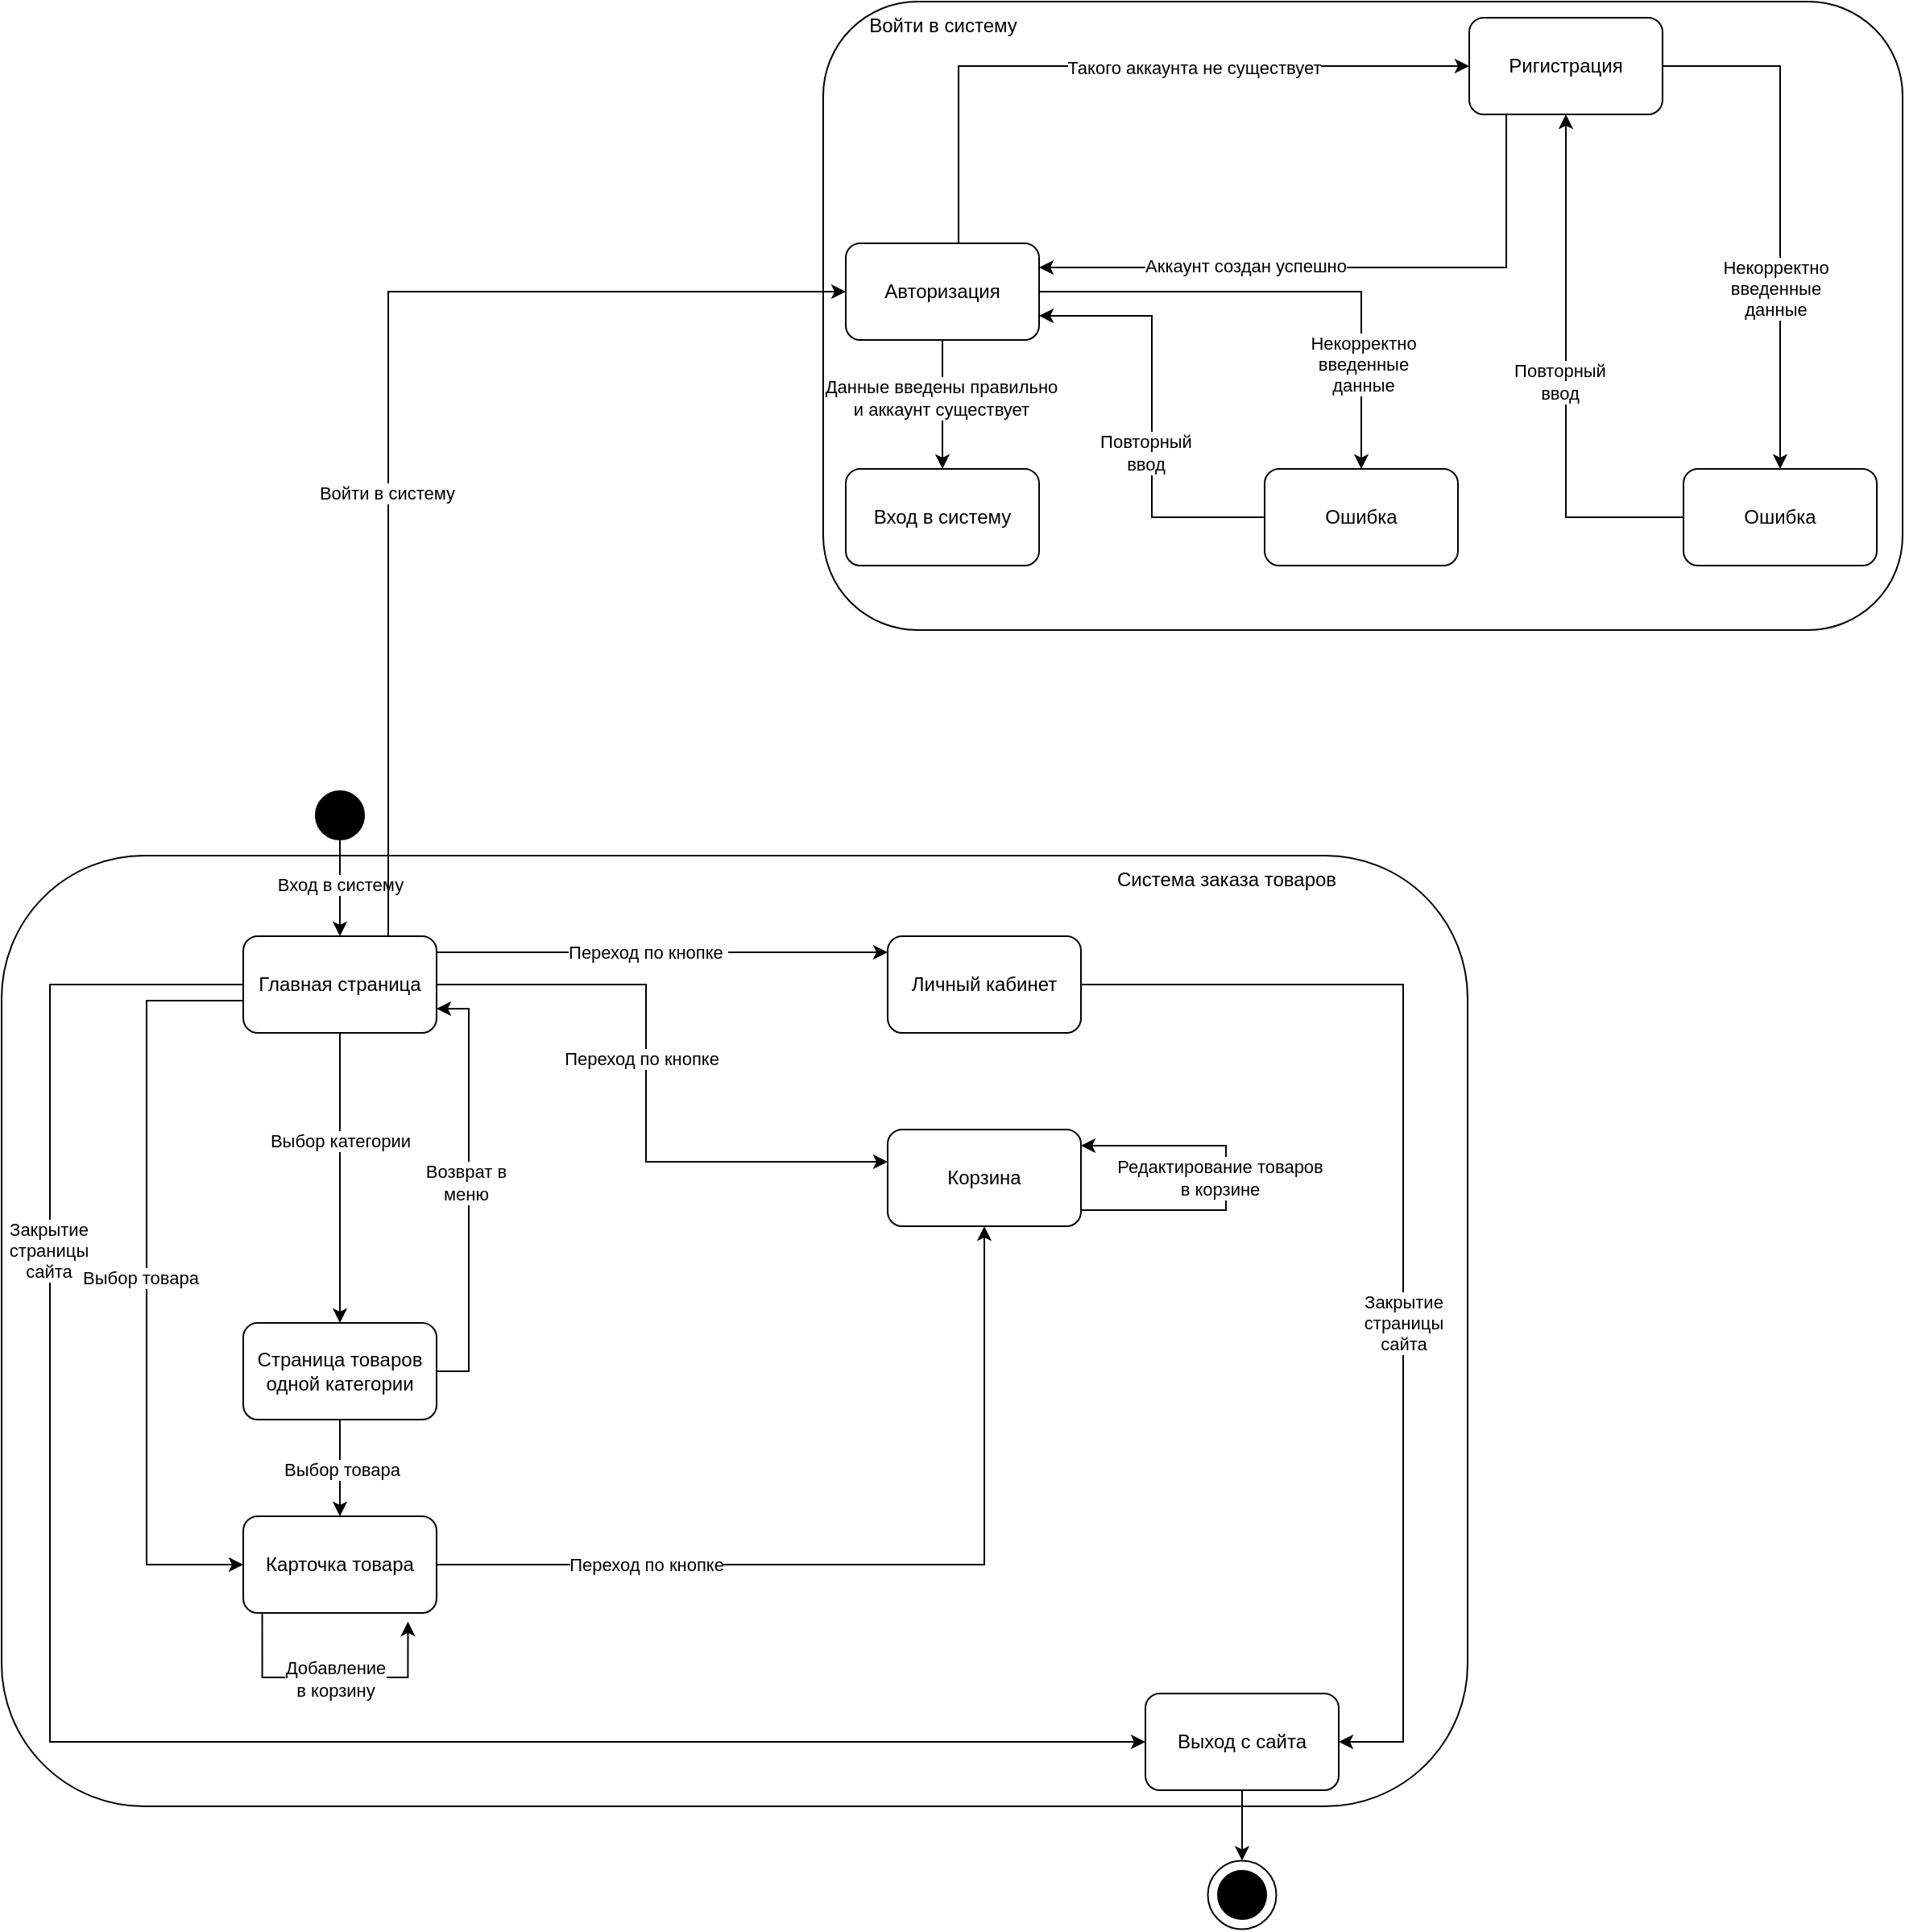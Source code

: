 <mxfile version="23.1.7" type="device">
  <diagram name="Страница — 1" id="7Fo4Xn2Pcwh36rtBT5h9">
    <mxGraphModel dx="1877" dy="1710" grid="1" gridSize="10" guides="1" tooltips="1" connect="1" arrows="1" fold="1" page="1" pageScale="1" pageWidth="827" pageHeight="1169" math="0" shadow="0">
      <root>
        <mxCell id="0" />
        <mxCell id="1" parent="0" />
        <mxCell id="sfvGm0u7bKwggrETw35J-44" value="" style="rounded=1;whiteSpace=wrap;html=1;" parent="1" vertex="1">
          <mxGeometry x="400" y="-440" width="670" height="390" as="geometry" />
        </mxCell>
        <mxCell id="sfvGm0u7bKwggrETw35J-43" value="" style="rounded=1;whiteSpace=wrap;html=1;" parent="1" vertex="1">
          <mxGeometry x="-110" y="90" width="910" height="590" as="geometry" />
        </mxCell>
        <mxCell id="sfvGm0u7bKwggrETw35J-40" value="" style="ellipse;whiteSpace=wrap;html=1;aspect=fixed;" parent="1" vertex="1">
          <mxGeometry x="638.75" y="713.75" width="42.5" height="42.5" as="geometry" />
        </mxCell>
        <mxCell id="UjyNyMhFVd9BOA6HKXcv-2" style="edgeStyle=orthogonalEdgeStyle;rounded=0;orthogonalLoop=1;jettySize=auto;html=1;entryX=0.5;entryY=0;entryDx=0;entryDy=0;" parent="1" source="UjyNyMhFVd9BOA6HKXcv-3" target="UjyNyMhFVd9BOA6HKXcv-5" edge="1">
          <mxGeometry relative="1" as="geometry" />
        </mxCell>
        <mxCell id="UjyNyMhFVd9BOA6HKXcv-70" value="Вход в систему" style="edgeLabel;html=1;align=center;verticalAlign=middle;resizable=0;points=[];" parent="UjyNyMhFVd9BOA6HKXcv-2" vertex="1" connectable="0">
          <mxGeometry x="-0.06" relative="1" as="geometry">
            <mxPoint as="offset" />
          </mxGeometry>
        </mxCell>
        <mxCell id="UjyNyMhFVd9BOA6HKXcv-3" value="" style="ellipse;whiteSpace=wrap;html=1;aspect=fixed;fillColor=#000000;" parent="1" vertex="1">
          <mxGeometry x="85" y="50" width="30" height="30" as="geometry" />
        </mxCell>
        <mxCell id="sfvGm0u7bKwggrETw35J-22" style="edgeStyle=orthogonalEdgeStyle;rounded=0;orthogonalLoop=1;jettySize=auto;html=1;entryX=0;entryY=0.5;entryDx=0;entryDy=0;" parent="1" source="UjyNyMhFVd9BOA6HKXcv-5" target="sfvGm0u7bKwggrETw35J-21" edge="1">
          <mxGeometry relative="1" as="geometry">
            <Array as="points">
              <mxPoint x="-80" y="170" />
              <mxPoint x="-80" y="640" />
            </Array>
          </mxGeometry>
        </mxCell>
        <mxCell id="sfvGm0u7bKwggrETw35J-23" value="Закрытие&lt;br&gt;страницы&lt;br&gt;сайта" style="edgeLabel;html=1;align=center;verticalAlign=middle;resizable=0;points=[];" parent="sfvGm0u7bKwggrETw35J-22" vertex="1" connectable="0">
          <mxGeometry x="-0.552" y="-1" relative="1" as="geometry">
            <mxPoint as="offset" />
          </mxGeometry>
        </mxCell>
        <mxCell id="sfvGm0u7bKwggrETw35J-27" style="edgeStyle=orthogonalEdgeStyle;rounded=0;orthogonalLoop=1;jettySize=auto;html=1;" parent="1" edge="1">
          <mxGeometry relative="1" as="geometry">
            <mxPoint x="160" y="150" as="sourcePoint" />
            <mxPoint x="440" y="150" as="targetPoint" />
          </mxGeometry>
        </mxCell>
        <mxCell id="sfvGm0u7bKwggrETw35J-28" value="Переход по кнопке&amp;nbsp;" style="edgeLabel;html=1;align=center;verticalAlign=middle;resizable=0;points=[];" parent="sfvGm0u7bKwggrETw35J-27" vertex="1" connectable="0">
          <mxGeometry x="-0.276" relative="1" as="geometry">
            <mxPoint x="29" as="offset" />
          </mxGeometry>
        </mxCell>
        <mxCell id="sfvGm0u7bKwggrETw35J-30" style="edgeStyle=orthogonalEdgeStyle;rounded=0;orthogonalLoop=1;jettySize=auto;html=1;exitX=1;exitY=0.75;exitDx=0;exitDy=0;" parent="1" source="UjyNyMhFVd9BOA6HKXcv-5" target="sfvGm0u7bKwggrETw35J-29" edge="1">
          <mxGeometry relative="1" as="geometry">
            <Array as="points">
              <mxPoint x="160" y="170" />
              <mxPoint x="290" y="170" />
              <mxPoint x="290" y="280" />
            </Array>
          </mxGeometry>
        </mxCell>
        <mxCell id="sfvGm0u7bKwggrETw35J-31" value="Переход по кнопке" style="edgeLabel;html=1;align=center;verticalAlign=middle;resizable=0;points=[];" parent="sfvGm0u7bKwggrETw35J-30" vertex="1" connectable="0">
          <mxGeometry x="0.036" y="-3" relative="1" as="geometry">
            <mxPoint y="-19" as="offset" />
          </mxGeometry>
        </mxCell>
        <mxCell id="sfvGm0u7bKwggrETw35J-45" style="edgeStyle=orthogonalEdgeStyle;rounded=0;orthogonalLoop=1;jettySize=auto;html=1;exitX=0.75;exitY=0;exitDx=0;exitDy=0;entryX=0;entryY=0.5;entryDx=0;entryDy=0;" parent="1" source="UjyNyMhFVd9BOA6HKXcv-5" target="sfvGm0u7bKwggrETw35J-1" edge="1">
          <mxGeometry relative="1" as="geometry" />
        </mxCell>
        <mxCell id="sfvGm0u7bKwggrETw35J-46" value="Войти в систему" style="edgeLabel;html=1;align=center;verticalAlign=middle;resizable=0;points=[];" parent="sfvGm0u7bKwggrETw35J-45" vertex="1" connectable="0">
          <mxGeometry x="-0.196" y="1" relative="1" as="geometry">
            <mxPoint as="offset" />
          </mxGeometry>
        </mxCell>
        <mxCell id="UjyNyMhFVd9BOA6HKXcv-5" value="Главная страница" style="rounded=1;whiteSpace=wrap;html=1;" parent="1" vertex="1">
          <mxGeometry x="40" y="140" width="120" height="60" as="geometry" />
        </mxCell>
        <mxCell id="UjyNyMhFVd9BOA6HKXcv-6" style="edgeStyle=orthogonalEdgeStyle;rounded=0;orthogonalLoop=1;jettySize=auto;html=1;entryX=0.5;entryY=0;entryDx=0;entryDy=0;exitX=0.5;exitY=1;exitDx=0;exitDy=0;" parent="1" source="UjyNyMhFVd9BOA6HKXcv-5" target="UjyNyMhFVd9BOA6HKXcv-9" edge="1">
          <mxGeometry relative="1" as="geometry">
            <mxPoint x="100" y="320" as="sourcePoint" />
          </mxGeometry>
        </mxCell>
        <mxCell id="UjyNyMhFVd9BOA6HKXcv-72" value="Выбор категории" style="edgeLabel;html=1;align=center;verticalAlign=middle;resizable=0;points=[];" parent="UjyNyMhFVd9BOA6HKXcv-6" vertex="1" connectable="0">
          <mxGeometry x="-0.387" y="-1" relative="1" as="geometry">
            <mxPoint x="1" y="12" as="offset" />
          </mxGeometry>
        </mxCell>
        <mxCell id="UjyNyMhFVd9BOA6HKXcv-75" style="edgeStyle=orthogonalEdgeStyle;rounded=0;orthogonalLoop=1;jettySize=auto;html=1;entryX=0;entryY=0.5;entryDx=0;entryDy=0;" parent="1" target="UjyNyMhFVd9BOA6HKXcv-13" edge="1">
          <mxGeometry relative="1" as="geometry">
            <mxPoint x="30" y="540" as="targetPoint" />
            <Array as="points">
              <mxPoint x="40" y="180" />
              <mxPoint x="-20" y="180" />
              <mxPoint x="-20" y="530" />
            </Array>
            <mxPoint x="40" y="180" as="sourcePoint" />
          </mxGeometry>
        </mxCell>
        <mxCell id="UjyNyMhFVd9BOA6HKXcv-76" value="Выбор товара" style="edgeLabel;html=1;align=center;verticalAlign=middle;resizable=0;points=[];" parent="UjyNyMhFVd9BOA6HKXcv-75" vertex="1" connectable="0">
          <mxGeometry x="-0.014" y="-4" relative="1" as="geometry">
            <mxPoint as="offset" />
          </mxGeometry>
        </mxCell>
        <mxCell id="UjyNyMhFVd9BOA6HKXcv-8" style="edgeStyle=orthogonalEdgeStyle;rounded=0;orthogonalLoop=1;jettySize=auto;html=1;" parent="1" source="UjyNyMhFVd9BOA6HKXcv-9" edge="1">
          <mxGeometry relative="1" as="geometry">
            <mxPoint x="100" y="500" as="targetPoint" />
          </mxGeometry>
        </mxCell>
        <mxCell id="UjyNyMhFVd9BOA6HKXcv-73" value="Выбор товара" style="edgeLabel;html=1;align=center;verticalAlign=middle;resizable=0;points=[];" parent="UjyNyMhFVd9BOA6HKXcv-8" vertex="1" connectable="0">
          <mxGeometry x="0.035" relative="1" as="geometry">
            <mxPoint as="offset" />
          </mxGeometry>
        </mxCell>
        <mxCell id="sfvGm0u7bKwggrETw35J-24" style="edgeStyle=orthogonalEdgeStyle;rounded=0;orthogonalLoop=1;jettySize=auto;html=1;entryX=1;entryY=0.75;entryDx=0;entryDy=0;" parent="1" source="UjyNyMhFVd9BOA6HKXcv-9" target="UjyNyMhFVd9BOA6HKXcv-5" edge="1">
          <mxGeometry relative="1" as="geometry">
            <Array as="points">
              <mxPoint x="180" y="410" />
              <mxPoint x="180" y="185" />
            </Array>
          </mxGeometry>
        </mxCell>
        <mxCell id="sfvGm0u7bKwggrETw35J-25" value="Возврат в&lt;br&gt;меню" style="edgeLabel;html=1;align=center;verticalAlign=middle;resizable=0;points=[];" parent="sfvGm0u7bKwggrETw35J-24" vertex="1" connectable="0">
          <mxGeometry x="-0.092" y="2" relative="1" as="geometry">
            <mxPoint y="-17" as="offset" />
          </mxGeometry>
        </mxCell>
        <mxCell id="UjyNyMhFVd9BOA6HKXcv-9" value="Страница товаров одной категории" style="rounded=1;whiteSpace=wrap;html=1;" parent="1" vertex="1">
          <mxGeometry x="40" y="380" width="120" height="60" as="geometry" />
        </mxCell>
        <mxCell id="UjyNyMhFVd9BOA6HKXcv-10" style="edgeStyle=orthogonalEdgeStyle;rounded=0;orthogonalLoop=1;jettySize=auto;html=1;" parent="1" target="UjyNyMhFVd9BOA6HKXcv-13" edge="1">
          <mxGeometry relative="1" as="geometry">
            <mxPoint x="100" y="560" as="sourcePoint" />
          </mxGeometry>
        </mxCell>
        <mxCell id="sfvGm0u7bKwggrETw35J-32" style="edgeStyle=orthogonalEdgeStyle;rounded=0;orthogonalLoop=1;jettySize=auto;html=1;" parent="1" source="UjyNyMhFVd9BOA6HKXcv-13" target="sfvGm0u7bKwggrETw35J-29" edge="1">
          <mxGeometry relative="1" as="geometry" />
        </mxCell>
        <mxCell id="sfvGm0u7bKwggrETw35J-33" value="Переход по кнопке" style="edgeLabel;html=1;align=center;verticalAlign=middle;resizable=0;points=[];" parent="sfvGm0u7bKwggrETw35J-32" vertex="1" connectable="0">
          <mxGeometry x="-0.539" y="-4" relative="1" as="geometry">
            <mxPoint x="3" y="-4" as="offset" />
          </mxGeometry>
        </mxCell>
        <mxCell id="UjyNyMhFVd9BOA6HKXcv-13" value="Карточка товара" style="rounded=1;whiteSpace=wrap;html=1;" parent="1" vertex="1">
          <mxGeometry x="40" y="500" width="120" height="60" as="geometry" />
        </mxCell>
        <mxCell id="UjyNyMhFVd9BOA6HKXcv-79" style="edgeStyle=orthogonalEdgeStyle;rounded=0;orthogonalLoop=1;jettySize=auto;html=1;elbow=vertical;exitX=0.852;exitY=1.09;exitDx=0;exitDy=0;exitPerimeter=0;entryX=0.098;entryY=1.01;entryDx=0;entryDy=0;entryPerimeter=0;startArrow=classic;startFill=1;endArrow=none;endFill=0;" parent="1" source="UjyNyMhFVd9BOA6HKXcv-13" target="UjyNyMhFVd9BOA6HKXcv-13" edge="1">
          <mxGeometry relative="1" as="geometry">
            <mxPoint x="20" y="585" as="sourcePoint" />
            <mxPoint x="20" y="625" as="targetPoint" />
            <Array as="points">
              <mxPoint x="142" y="600" />
              <mxPoint x="52" y="600" />
            </Array>
          </mxGeometry>
        </mxCell>
        <mxCell id="UjyNyMhFVd9BOA6HKXcv-80" value="Добавление &lt;br&gt;в корзину" style="edgeLabel;html=1;align=center;verticalAlign=middle;resizable=0;points=[];" parent="UjyNyMhFVd9BOA6HKXcv-79" vertex="1" connectable="0">
          <mxGeometry x="-0.024" y="1" relative="1" as="geometry">
            <mxPoint as="offset" />
          </mxGeometry>
        </mxCell>
        <mxCell id="sfvGm0u7bKwggrETw35J-6" style="edgeStyle=orthogonalEdgeStyle;rounded=0;orthogonalLoop=1;jettySize=auto;html=1;entryX=0.5;entryY=0;entryDx=0;entryDy=0;" parent="1" source="sfvGm0u7bKwggrETw35J-1" target="sfvGm0u7bKwggrETw35J-2" edge="1">
          <mxGeometry relative="1" as="geometry" />
        </mxCell>
        <mxCell id="sfvGm0u7bKwggrETw35J-7" value="Данные введены правильно &lt;br&gt;и аккаунт существует" style="edgeLabel;html=1;align=center;verticalAlign=middle;resizable=0;points=[];" parent="sfvGm0u7bKwggrETw35J-6" vertex="1" connectable="0">
          <mxGeometry x="-0.095" y="-1" relative="1" as="geometry">
            <mxPoint as="offset" />
          </mxGeometry>
        </mxCell>
        <mxCell id="sfvGm0u7bKwggrETw35J-8" style="edgeStyle=orthogonalEdgeStyle;rounded=0;orthogonalLoop=1;jettySize=auto;html=1;entryX=0.5;entryY=0;entryDx=0;entryDy=0;" parent="1" source="sfvGm0u7bKwggrETw35J-1" target="sfvGm0u7bKwggrETw35J-4" edge="1">
          <mxGeometry relative="1" as="geometry">
            <Array as="points">
              <mxPoint x="734" y="-260" />
            </Array>
          </mxGeometry>
        </mxCell>
        <mxCell id="sfvGm0u7bKwggrETw35J-9" value="Некорректно&lt;br&gt;введенные&lt;br&gt;данные" style="edgeLabel;html=1;align=center;verticalAlign=middle;resizable=0;points=[];" parent="sfvGm0u7bKwggrETw35J-8" vertex="1" connectable="0">
          <mxGeometry x="0.582" y="1" relative="1" as="geometry">
            <mxPoint as="offset" />
          </mxGeometry>
        </mxCell>
        <mxCell id="sfvGm0u7bKwggrETw35J-13" style="edgeStyle=orthogonalEdgeStyle;rounded=0;orthogonalLoop=1;jettySize=auto;html=1;entryX=0;entryY=0.5;entryDx=0;entryDy=0;" parent="1" source="sfvGm0u7bKwggrETw35J-1" target="sfvGm0u7bKwggrETw35J-5" edge="1">
          <mxGeometry relative="1" as="geometry">
            <Array as="points">
              <mxPoint x="484" y="-400" />
            </Array>
          </mxGeometry>
        </mxCell>
        <mxCell id="sfvGm0u7bKwggrETw35J-14" value="Такого аккаунта не существует" style="edgeLabel;html=1;align=center;verticalAlign=middle;resizable=0;points=[];" parent="sfvGm0u7bKwggrETw35J-13" vertex="1" connectable="0">
          <mxGeometry x="0.196" y="-4" relative="1" as="geometry">
            <mxPoint y="-3" as="offset" />
          </mxGeometry>
        </mxCell>
        <mxCell id="sfvGm0u7bKwggrETw35J-1" value="Авторизация" style="rounded=1;whiteSpace=wrap;html=1;" parent="1" vertex="1">
          <mxGeometry x="414" y="-290" width="120" height="60" as="geometry" />
        </mxCell>
        <mxCell id="sfvGm0u7bKwggrETw35J-2" value="Вход в систему" style="rounded=1;whiteSpace=wrap;html=1;" parent="1" vertex="1">
          <mxGeometry x="414" y="-150" width="120" height="60" as="geometry" />
        </mxCell>
        <mxCell id="sfvGm0u7bKwggrETw35J-19" style="edgeStyle=orthogonalEdgeStyle;rounded=0;orthogonalLoop=1;jettySize=auto;html=1;entryX=0.5;entryY=1;entryDx=0;entryDy=0;" parent="1" source="sfvGm0u7bKwggrETw35J-3" target="sfvGm0u7bKwggrETw35J-5" edge="1">
          <mxGeometry relative="1" as="geometry" />
        </mxCell>
        <mxCell id="sfvGm0u7bKwggrETw35J-20" value="Повторный &lt;br&gt;ввод" style="edgeLabel;html=1;align=center;verticalAlign=middle;resizable=0;points=[];" parent="sfvGm0u7bKwggrETw35J-19" vertex="1" connectable="0">
          <mxGeometry x="-0.027" y="4" relative="1" as="geometry">
            <mxPoint as="offset" />
          </mxGeometry>
        </mxCell>
        <mxCell id="sfvGm0u7bKwggrETw35J-3" value="Ошибка" style="rounded=1;whiteSpace=wrap;html=1;" parent="1" vertex="1">
          <mxGeometry x="934" y="-150" width="120" height="60" as="geometry" />
        </mxCell>
        <mxCell id="sfvGm0u7bKwggrETw35J-11" style="edgeStyle=orthogonalEdgeStyle;rounded=0;orthogonalLoop=1;jettySize=auto;html=1;entryX=1;entryY=0.75;entryDx=0;entryDy=0;" parent="1" source="sfvGm0u7bKwggrETw35J-4" target="sfvGm0u7bKwggrETw35J-1" edge="1">
          <mxGeometry relative="1" as="geometry" />
        </mxCell>
        <mxCell id="sfvGm0u7bKwggrETw35J-12" value="Повторный&lt;br&gt;ввод" style="edgeLabel;html=1;align=center;verticalAlign=middle;resizable=0;points=[];" parent="sfvGm0u7bKwggrETw35J-11" vertex="1" connectable="0">
          <mxGeometry x="-0.171" y="4" relative="1" as="geometry">
            <mxPoint as="offset" />
          </mxGeometry>
        </mxCell>
        <mxCell id="sfvGm0u7bKwggrETw35J-4" value="Ошибка" style="rounded=1;whiteSpace=wrap;html=1;" parent="1" vertex="1">
          <mxGeometry x="674" y="-150" width="120" height="60" as="geometry" />
        </mxCell>
        <mxCell id="sfvGm0u7bKwggrETw35J-15" style="edgeStyle=orthogonalEdgeStyle;rounded=0;orthogonalLoop=1;jettySize=auto;html=1;entryX=1;entryY=0.25;entryDx=0;entryDy=0;" parent="1" source="sfvGm0u7bKwggrETw35J-5" target="sfvGm0u7bKwggrETw35J-1" edge="1">
          <mxGeometry relative="1" as="geometry">
            <Array as="points">
              <mxPoint x="824" y="-275" />
            </Array>
          </mxGeometry>
        </mxCell>
        <mxCell id="sfvGm0u7bKwggrETw35J-16" value="Аккаунт создан успешно" style="edgeLabel;html=1;align=center;verticalAlign=middle;resizable=0;points=[];" parent="sfvGm0u7bKwggrETw35J-15" vertex="1" connectable="0">
          <mxGeometry x="0.334" y="-4" relative="1" as="geometry">
            <mxPoint y="3" as="offset" />
          </mxGeometry>
        </mxCell>
        <mxCell id="sfvGm0u7bKwggrETw35J-17" style="edgeStyle=orthogonalEdgeStyle;rounded=0;orthogonalLoop=1;jettySize=auto;html=1;entryX=0.5;entryY=0;entryDx=0;entryDy=0;" parent="1" source="sfvGm0u7bKwggrETw35J-5" target="sfvGm0u7bKwggrETw35J-3" edge="1">
          <mxGeometry relative="1" as="geometry" />
        </mxCell>
        <mxCell id="sfvGm0u7bKwggrETw35J-18" value="Некорректно&lt;br style=&quot;border-color: var(--border-color);&quot;&gt;введенные&lt;br style=&quot;border-color: var(--border-color);&quot;&gt;данные" style="edgeLabel;html=1;align=center;verticalAlign=middle;resizable=0;points=[];" parent="sfvGm0u7bKwggrETw35J-17" vertex="1" connectable="0">
          <mxGeometry x="0.305" y="-3" relative="1" as="geometry">
            <mxPoint as="offset" />
          </mxGeometry>
        </mxCell>
        <mxCell id="sfvGm0u7bKwggrETw35J-5" value="Ригистрация" style="rounded=1;whiteSpace=wrap;html=1;" parent="1" vertex="1">
          <mxGeometry x="801" y="-430" width="120" height="60" as="geometry" />
        </mxCell>
        <mxCell id="sfvGm0u7bKwggrETw35J-49" style="edgeStyle=orthogonalEdgeStyle;rounded=0;orthogonalLoop=1;jettySize=auto;html=1;entryX=0.5;entryY=0;entryDx=0;entryDy=0;" parent="1" source="sfvGm0u7bKwggrETw35J-21" target="sfvGm0u7bKwggrETw35J-40" edge="1">
          <mxGeometry relative="1" as="geometry" />
        </mxCell>
        <mxCell id="sfvGm0u7bKwggrETw35J-21" value="Выход с сайта" style="rounded=1;whiteSpace=wrap;html=1;" parent="1" vertex="1">
          <mxGeometry x="600" y="610" width="120" height="60" as="geometry" />
        </mxCell>
        <mxCell id="sfvGm0u7bKwggrETw35J-37" style="edgeStyle=orthogonalEdgeStyle;rounded=0;orthogonalLoop=1;jettySize=auto;html=1;entryX=1;entryY=0.5;entryDx=0;entryDy=0;" parent="1" source="sfvGm0u7bKwggrETw35J-26" target="sfvGm0u7bKwggrETw35J-21" edge="1">
          <mxGeometry relative="1" as="geometry">
            <Array as="points">
              <mxPoint x="760" y="170" />
              <mxPoint x="760" y="640" />
            </Array>
          </mxGeometry>
        </mxCell>
        <mxCell id="sfvGm0u7bKwggrETw35J-26" value="Личный кабинет" style="rounded=1;whiteSpace=wrap;html=1;" parent="1" vertex="1">
          <mxGeometry x="440" y="140" width="120" height="60" as="geometry" />
        </mxCell>
        <mxCell id="sfvGm0u7bKwggrETw35J-29" value="Корзина" style="rounded=1;whiteSpace=wrap;html=1;" parent="1" vertex="1">
          <mxGeometry x="440" y="260" width="120" height="60" as="geometry" />
        </mxCell>
        <mxCell id="sfvGm0u7bKwggrETw35J-35" style="edgeStyle=orthogonalEdgeStyle;rounded=0;orthogonalLoop=1;jettySize=auto;html=1;exitX=1;exitY=0.75;exitDx=0;exitDy=0;" parent="1" source="sfvGm0u7bKwggrETw35J-29" target="sfvGm0u7bKwggrETw35J-29" edge="1">
          <mxGeometry relative="1" as="geometry">
            <Array as="points">
              <mxPoint x="560" y="310" />
              <mxPoint x="650" y="310" />
              <mxPoint x="650" y="270" />
            </Array>
          </mxGeometry>
        </mxCell>
        <mxCell id="sfvGm0u7bKwggrETw35J-36" value="Редактирование товаров&lt;br&gt;в корзине" style="edgeLabel;html=1;align=center;verticalAlign=middle;resizable=0;points=[];" parent="sfvGm0u7bKwggrETw35J-35" vertex="1" connectable="0">
          <mxGeometry x="0.038" y="4" relative="1" as="geometry">
            <mxPoint y="2" as="offset" />
          </mxGeometry>
        </mxCell>
        <mxCell id="sfvGm0u7bKwggrETw35J-38" value="Закрытие&lt;br&gt;страницы&lt;br&gt;сайта" style="edgeLabel;html=1;align=center;verticalAlign=middle;resizable=0;points=[];" parent="1" vertex="1" connectable="0">
          <mxGeometry x="760" y="380" as="geometry" />
        </mxCell>
        <mxCell id="sfvGm0u7bKwggrETw35J-39" value="" style="ellipse;whiteSpace=wrap;html=1;aspect=fixed;fillColor=#000000;" parent="1" vertex="1">
          <mxGeometry x="645" y="720" width="30" height="30" as="geometry" />
        </mxCell>
        <mxCell id="sfvGm0u7bKwggrETw35J-47" value="Войти в систему" style="text;html=1;align=center;verticalAlign=middle;resizable=0;points=[];autosize=1;strokeColor=none;fillColor=none;" parent="1" vertex="1">
          <mxGeometry x="414" y="-440" width="120" height="30" as="geometry" />
        </mxCell>
        <mxCell id="sfvGm0u7bKwggrETw35J-48" value="Система заказа товаров" style="text;html=1;align=center;verticalAlign=middle;resizable=0;points=[];autosize=1;strokeColor=none;fillColor=none;" parent="1" vertex="1">
          <mxGeometry x="570" y="90" width="160" height="30" as="geometry" />
        </mxCell>
      </root>
    </mxGraphModel>
  </diagram>
</mxfile>
